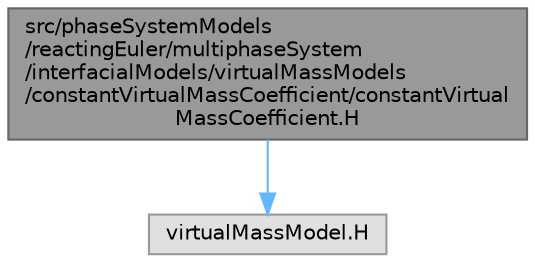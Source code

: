 digraph "src/phaseSystemModels/reactingEuler/multiphaseSystem/interfacialModels/virtualMassModels/constantVirtualMassCoefficient/constantVirtualMassCoefficient.H"
{
 // LATEX_PDF_SIZE
  bgcolor="transparent";
  edge [fontname=Helvetica,fontsize=10,labelfontname=Helvetica,labelfontsize=10];
  node [fontname=Helvetica,fontsize=10,shape=box,height=0.2,width=0.4];
  Node1 [id="Node000001",label="src/phaseSystemModels\l/reactingEuler/multiphaseSystem\l/interfacialModels/virtualMassModels\l/constantVirtualMassCoefficient/constantVirtual\lMassCoefficient.H",height=0.2,width=0.4,color="gray40", fillcolor="grey60", style="filled", fontcolor="black",tooltip=" "];
  Node1 -> Node2 [id="edge1_Node000001_Node000002",color="steelblue1",style="solid",tooltip=" "];
  Node2 [id="Node000002",label="virtualMassModel.H",height=0.2,width=0.4,color="grey60", fillcolor="#E0E0E0", style="filled",tooltip=" "];
}
